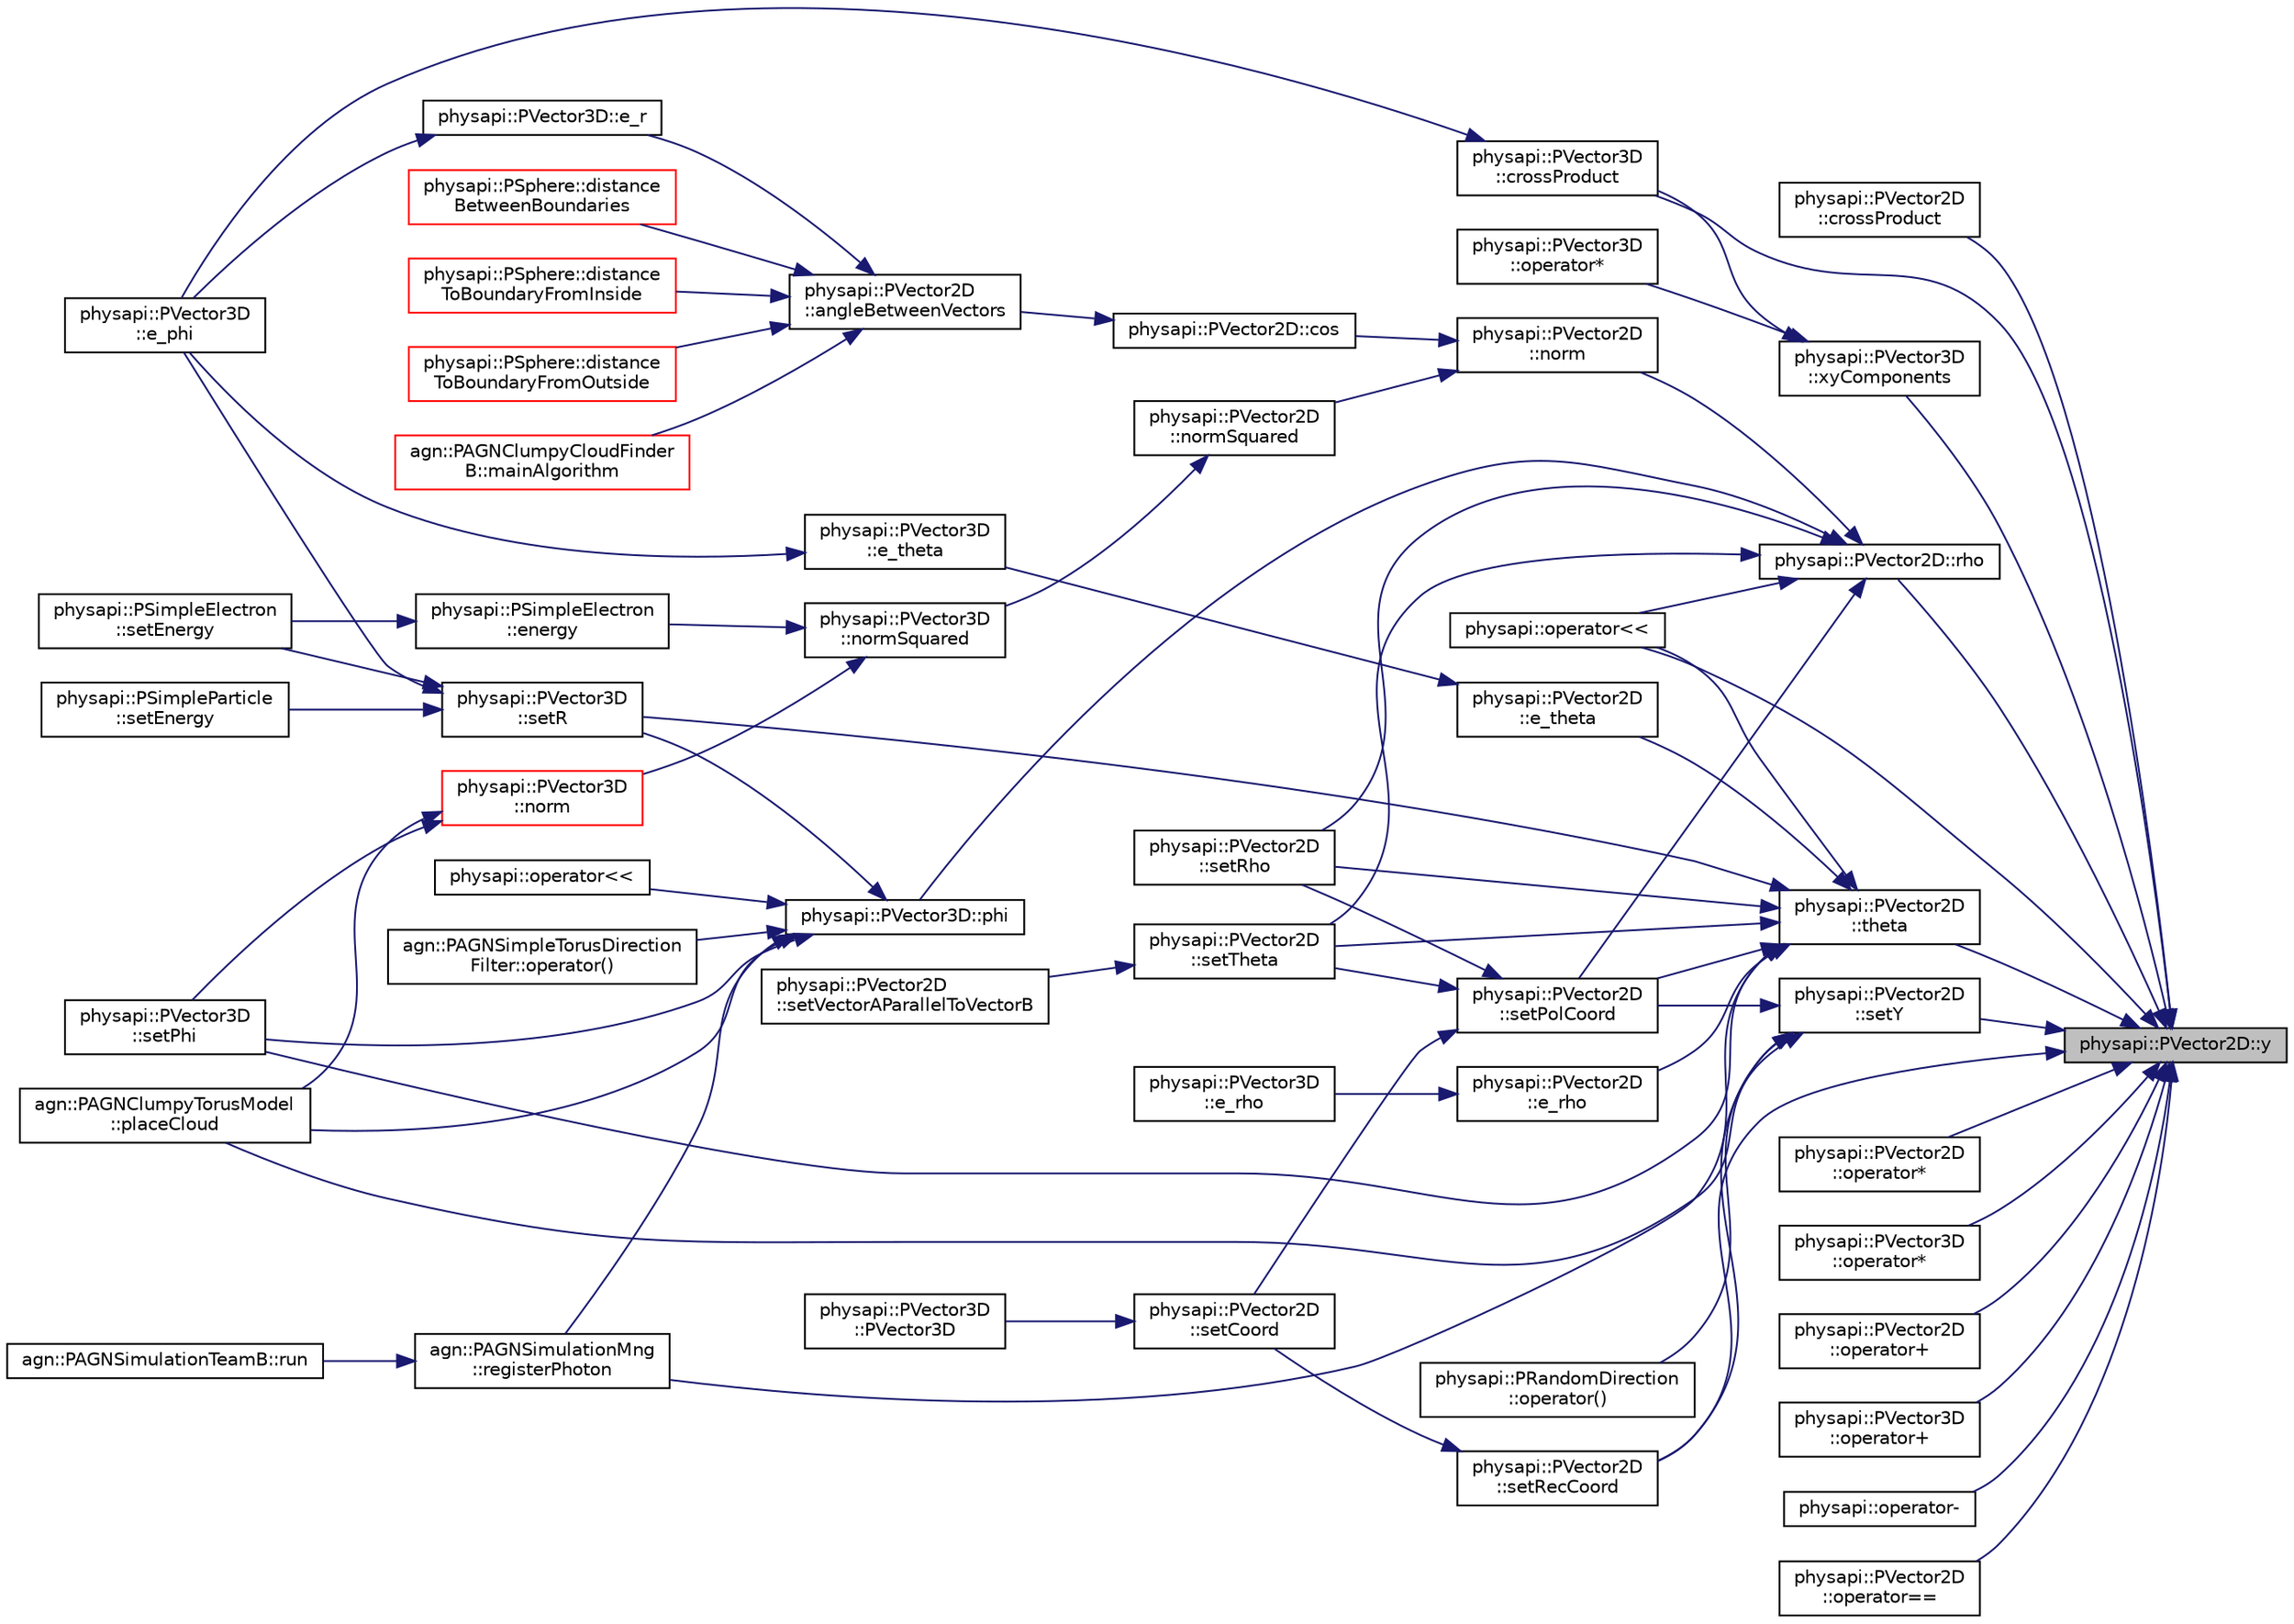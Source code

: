 digraph "physapi::PVector2D::y"
{
 // LATEX_PDF_SIZE
  edge [fontname="Helvetica",fontsize="10",labelfontname="Helvetica",labelfontsize="10"];
  node [fontname="Helvetica",fontsize="10",shape=record];
  rankdir="RL";
  Node1 [label="physapi::PVector2D::y",height=0.2,width=0.4,color="black", fillcolor="grey75", style="filled", fontcolor="black",tooltip="Get the y coordinate."];
  Node1 -> Node2 [dir="back",color="midnightblue",fontsize="10",style="solid",fontname="Helvetica"];
  Node2 [label="physapi::PVector2D\l::crossProduct",height=0.2,width=0.4,color="black", fillcolor="white", style="filled",URL="$classphysapi_1_1_p_vector2_d.html#a11df58f0191454f79c974a55131b6632",tooltip="Floating point value of the cross product of two 2D-vectors on the XY plane."];
  Node1 -> Node3 [dir="back",color="midnightblue",fontsize="10",style="solid",fontname="Helvetica"];
  Node3 [label="physapi::PVector3D\l::crossProduct",height=0.2,width=0.4,color="black", fillcolor="white", style="filled",URL="$classphysapi_1_1_p_vector3_d.html#ab44b6cd32c827e03b162f57532365b3c",tooltip="Calculates the cross product of two 3d vectors."];
  Node3 -> Node4 [dir="back",color="midnightblue",fontsize="10",style="solid",fontname="Helvetica"];
  Node4 [label="physapi::PVector3D\l::e_phi",height=0.2,width=0.4,color="black", fillcolor="white", style="filled",URL="$classphysapi_1_1_p_vector3_d.html#a37b00ddee4484f5eae447a0e8d4c2a39",tooltip="Get the  basis vector in cartesian coordinates."];
  Node1 -> Node5 [dir="back",color="midnightblue",fontsize="10",style="solid",fontname="Helvetica"];
  Node5 [label="physapi::PVector2D\l::operator*",height=0.2,width=0.4,color="black", fillcolor="white", style="filled",URL="$classphysapi_1_1_p_vector2_d.html#aedd88e36443f2f391e0bef3b1ac834f5",tooltip="Vector multiplication of 2D-vectors."];
  Node1 -> Node6 [dir="back",color="midnightblue",fontsize="10",style="solid",fontname="Helvetica"];
  Node6 [label="physapi::PVector3D\l::operator*",height=0.2,width=0.4,color="black", fillcolor="white", style="filled",URL="$classphysapi_1_1_p_vector3_d.html#a99a79c68187441dbabe8db12bc8c0da1",tooltip="Multiplication of a 3D-vector by a number."];
  Node1 -> Node7 [dir="back",color="midnightblue",fontsize="10",style="solid",fontname="Helvetica"];
  Node7 [label="physapi::PVector2D\l::operator+",height=0.2,width=0.4,color="black", fillcolor="white", style="filled",URL="$classphysapi_1_1_p_vector2_d.html#afb0742ef8f9eacb596c6ccc6f08af4b7",tooltip="Addition of 2D-vectors."];
  Node1 -> Node8 [dir="back",color="midnightblue",fontsize="10",style="solid",fontname="Helvetica"];
  Node8 [label="physapi::PVector3D\l::operator+",height=0.2,width=0.4,color="black", fillcolor="white", style="filled",URL="$classphysapi_1_1_p_vector3_d.html#ae33054e739d01d247ac487471fd9d5a4",tooltip="Addition of 3D-vectors."];
  Node1 -> Node9 [dir="back",color="midnightblue",fontsize="10",style="solid",fontname="Helvetica"];
  Node9 [label="physapi::operator-",height=0.2,width=0.4,color="black", fillcolor="white", style="filled",URL="$namespacephysapi.html#a4de1fb04ab6f00a50fdbbb07ee784045",tooltip=" "];
  Node1 -> Node10 [dir="back",color="midnightblue",fontsize="10",style="solid",fontname="Helvetica"];
  Node10 [label="physapi::operator\<\<",height=0.2,width=0.4,color="black", fillcolor="white", style="filled",URL="$namespacephysapi.html#a189550ce8aba91af42b052d4d1869c41",tooltip=" "];
  Node1 -> Node11 [dir="back",color="midnightblue",fontsize="10",style="solid",fontname="Helvetica"];
  Node11 [label="physapi::PVector2D\l::operator==",height=0.2,width=0.4,color="black", fillcolor="white", style="filled",URL="$classphysapi_1_1_p_vector2_d.html#a0ad44769c81d1e883c951e90153a1dc1",tooltip="Determines if two vectors are equal."];
  Node1 -> Node12 [dir="back",color="midnightblue",fontsize="10",style="solid",fontname="Helvetica"];
  Node12 [label="physapi::PVector2D::rho",height=0.2,width=0.4,color="black", fillcolor="white", style="filled",URL="$classphysapi_1_1_p_vector2_d.html#af6fa628381013afe9cf5b9e97c7a3a8d",tooltip="Get the  coordinate."];
  Node12 -> Node13 [dir="back",color="midnightblue",fontsize="10",style="solid",fontname="Helvetica"];
  Node13 [label="physapi::PVector2D\l::norm",height=0.2,width=0.4,color="black", fillcolor="white", style="filled",URL="$classphysapi_1_1_p_vector2_d.html#a93ca53c4e2c71d2b312f59cbc069de14",tooltip="Get the norm of the vector."];
  Node13 -> Node14 [dir="back",color="midnightblue",fontsize="10",style="solid",fontname="Helvetica"];
  Node14 [label="physapi::PVector2D::cos",height=0.2,width=0.4,color="black", fillcolor="white", style="filled",URL="$classphysapi_1_1_p_vector2_d.html#aa0167d443f83fb9822a04401654f22c1",tooltip="Calculates the cosine of the angle between two vectors."];
  Node14 -> Node15 [dir="back",color="midnightblue",fontsize="10",style="solid",fontname="Helvetica"];
  Node15 [label="physapi::PVector2D\l::angleBetweenVectors",height=0.2,width=0.4,color="black", fillcolor="white", style="filled",URL="$classphysapi_1_1_p_vector2_d.html#aafb821d3f298542106323af5ff076be1",tooltip="Calculates the angle  between two vectors."];
  Node15 -> Node16 [dir="back",color="midnightblue",fontsize="10",style="solid",fontname="Helvetica"];
  Node16 [label="physapi::PSphere::distance\lBetweenBoundaries",height=0.2,width=0.4,color="red", fillcolor="white", style="filled",URL="$classphysapi_1_1_p_sphere.html#a9620a9bf73a2fbac24c701487921a5ae",tooltip="Get the distance from one boundary to another on the given line."];
  Node15 -> Node18 [dir="back",color="midnightblue",fontsize="10",style="solid",fontname="Helvetica"];
  Node18 [label="physapi::PSphere::distance\lToBoundaryFromInside",height=0.2,width=0.4,color="red", fillcolor="white", style="filled",URL="$classphysapi_1_1_p_sphere.html#aa6666b385c620c468e6fae456c22f38c",tooltip="Get the distance to the geometry's boundaries from an inside point."];
  Node15 -> Node21 [dir="back",color="midnightblue",fontsize="10",style="solid",fontname="Helvetica"];
  Node21 [label="physapi::PSphere::distance\lToBoundaryFromOutside",height=0.2,width=0.4,color="red", fillcolor="white", style="filled",URL="$classphysapi_1_1_p_sphere.html#a33ee0588a73fe7f1e55be847b94ec3b5",tooltip="Get the distance to the geometry's boundaries from an outside point."];
  Node15 -> Node23 [dir="back",color="midnightblue",fontsize="10",style="solid",fontname="Helvetica"];
  Node23 [label="physapi::PVector3D::e_r",height=0.2,width=0.4,color="black", fillcolor="white", style="filled",URL="$classphysapi_1_1_p_vector3_d.html#a7fe821abd771d6f47dd3b48277b1f4d2",tooltip="Get the  basis vector in cartesian coordinates."];
  Node23 -> Node4 [dir="back",color="midnightblue",fontsize="10",style="solid",fontname="Helvetica"];
  Node15 -> Node24 [dir="back",color="midnightblue",fontsize="10",style="solid",fontname="Helvetica"];
  Node24 [label="agn::PAGNClumpyCloudFinder\lB::mainAlgorithm",height=0.2,width=0.4,color="red", fillcolor="white", style="filled",URL="$classagn_1_1_p_a_g_n_clumpy_cloud_finder_b.html#a09d0d73a4bdc042b4484a6816d4660e4",tooltip=" "];
  Node13 -> Node26 [dir="back",color="midnightblue",fontsize="10",style="solid",fontname="Helvetica"];
  Node26 [label="physapi::PVector2D\l::normSquared",height=0.2,width=0.4,color="black", fillcolor="white", style="filled",URL="$classphysapi_1_1_p_vector2_d.html#a492aecd7fdfd137de2efaf5a8eaa2fe4",tooltip="Get the squared of the vector's norm."];
  Node26 -> Node27 [dir="back",color="midnightblue",fontsize="10",style="solid",fontname="Helvetica"];
  Node27 [label="physapi::PVector3D\l::normSquared",height=0.2,width=0.4,color="black", fillcolor="white", style="filled",URL="$classphysapi_1_1_p_vector3_d.html#a0424c2400c2ca9c8dc478317ce0378ca",tooltip="Get the squared of the vector's norm."];
  Node27 -> Node28 [dir="back",color="midnightblue",fontsize="10",style="solid",fontname="Helvetica"];
  Node28 [label="physapi::PSimpleElectron\l::energy",height=0.2,width=0.4,color="black", fillcolor="white", style="filled",URL="$classphysapi_1_1_p_simple_electron.html#a6cf4d5324d94e802fce30cc39bbc4e88",tooltip="Get the electron's energy."];
  Node28 -> Node29 [dir="back",color="midnightblue",fontsize="10",style="solid",fontname="Helvetica"];
  Node29 [label="physapi::PSimpleElectron\l::setEnergy",height=0.2,width=0.4,color="black", fillcolor="white", style="filled",URL="$classphysapi_1_1_p_simple_electron.html#a7f563d2deab9ca8b36402bcee89a9825",tooltip="Set the electron's energy."];
  Node27 -> Node30 [dir="back",color="midnightblue",fontsize="10",style="solid",fontname="Helvetica"];
  Node30 [label="physapi::PVector3D\l::norm",height=0.2,width=0.4,color="red", fillcolor="white", style="filled",URL="$classphysapi_1_1_p_vector3_d.html#a17511cdd903682998726d8cc552ff697",tooltip="Get the norm of the vector."];
  Node30 -> Node39 [dir="back",color="midnightblue",fontsize="10",style="solid",fontname="Helvetica"];
  Node39 [label="agn::PAGNClumpyTorusModel\l::placeCloud",height=0.2,width=0.4,color="black", fillcolor="white", style="filled",URL="$classagn_1_1_p_a_g_n_clumpy_torus_model.html#a2d05a0ec848baf944d0eba2939593911",tooltip=" "];
  Node30 -> Node49 [dir="back",color="midnightblue",fontsize="10",style="solid",fontname="Helvetica"];
  Node49 [label="physapi::PVector3D\l::setPhi",height=0.2,width=0.4,color="black", fillcolor="white", style="filled",URL="$classphysapi_1_1_p_vector3_d.html#add9315ba6ef669c884340d340bf197a8",tooltip="Set a new  coordinate."];
  Node12 -> Node10 [dir="back",color="midnightblue",fontsize="10",style="solid",fontname="Helvetica"];
  Node12 -> Node51 [dir="back",color="midnightblue",fontsize="10",style="solid",fontname="Helvetica"];
  Node51 [label="physapi::PVector3D::phi",height=0.2,width=0.4,color="black", fillcolor="white", style="filled",URL="$classphysapi_1_1_p_vector3_d.html#afcc069b3f3e741c3a77cfd1b41cc9939",tooltip="Get the  spherical coordinate."];
  Node51 -> Node52 [dir="back",color="midnightblue",fontsize="10",style="solid",fontname="Helvetica"];
  Node52 [label="agn::PAGNSimpleTorusDirection\lFilter::operator()",height=0.2,width=0.4,color="black", fillcolor="white", style="filled",URL="$classagn_1_1_p_a_g_n_simple_torus_direction_filter.html#a10dbc30f04236ea5457808241d1c6de4",tooltip=" "];
  Node51 -> Node41 [dir="back",color="midnightblue",fontsize="10",style="solid",fontname="Helvetica"];
  Node41 [label="physapi::operator\<\<",height=0.2,width=0.4,color="black", fillcolor="white", style="filled",URL="$namespacephysapi.html#a53ec1be07c7eb9d9a7bec2a886a7e3bb",tooltip=" "];
  Node51 -> Node39 [dir="back",color="midnightblue",fontsize="10",style="solid",fontname="Helvetica"];
  Node51 -> Node34 [dir="back",color="midnightblue",fontsize="10",style="solid",fontname="Helvetica"];
  Node34 [label="agn::PAGNSimulationMng\l::registerPhoton",height=0.2,width=0.4,color="black", fillcolor="white", style="filled",URL="$classagn_1_1_p_a_g_n_simulation_mng.html#a3eb153c6b9676621da4729bb5f6140f7",tooltip=" "];
  Node34 -> Node35 [dir="back",color="midnightblue",fontsize="10",style="solid",fontname="Helvetica"];
  Node35 [label="agn::PAGNSimulationTeamB::run",height=0.2,width=0.4,color="black", fillcolor="white", style="filled",URL="$classagn_1_1_p_a_g_n_simulation_team_b.html#ac731744118677ec55c1f0bd457b3e2ce",tooltip=" "];
  Node51 -> Node49 [dir="back",color="midnightblue",fontsize="10",style="solid",fontname="Helvetica"];
  Node51 -> Node42 [dir="back",color="midnightblue",fontsize="10",style="solid",fontname="Helvetica"];
  Node42 [label="physapi::PVector3D\l::setR",height=0.2,width=0.4,color="black", fillcolor="white", style="filled",URL="$classphysapi_1_1_p_vector3_d.html#a07b5836d7759f1d82914ac02988c173b",tooltip="Set the r coordinate, i.e. the norm of the vector."];
  Node42 -> Node4 [dir="back",color="midnightblue",fontsize="10",style="solid",fontname="Helvetica"];
  Node42 -> Node29 [dir="back",color="midnightblue",fontsize="10",style="solid",fontname="Helvetica"];
  Node42 -> Node43 [dir="back",color="midnightblue",fontsize="10",style="solid",fontname="Helvetica"];
  Node43 [label="physapi::PSimpleParticle\l::setEnergy",height=0.2,width=0.4,color="black", fillcolor="white", style="filled",URL="$classphysapi_1_1_p_simple_particle.html#aa6d8185137ad45f73b653f2f356b88c5",tooltip="Set the particle's energy."];
  Node12 -> Node53 [dir="back",color="midnightblue",fontsize="10",style="solid",fontname="Helvetica"];
  Node53 [label="physapi::PVector2D\l::setPolCoord",height=0.2,width=0.4,color="black", fillcolor="white", style="filled",URL="$classphysapi_1_1_p_vector2_d.html#a17d53237cfa5a20e26f70cced0015962",tooltip="Set the coordinates , ."];
  Node53 -> Node54 [dir="back",color="midnightblue",fontsize="10",style="solid",fontname="Helvetica"];
  Node54 [label="physapi::PVector2D\l::setCoord",height=0.2,width=0.4,color="black", fillcolor="white", style="filled",URL="$classphysapi_1_1_p_vector2_d.html#ae1b7752437c2c30b48ff4f40f0e84e78",tooltip="Set new coordinates (x, y) or ( , )."];
  Node54 -> Node55 [dir="back",color="midnightblue",fontsize="10",style="solid",fontname="Helvetica"];
  Node55 [label="physapi::PVector3D\l::PVector3D",height=0.2,width=0.4,color="black", fillcolor="white", style="filled",URL="$classphysapi_1_1_p_vector3_d.html#a4d219a6a7ea9fd6d76ed27e01f5d12d7",tooltip="Construct a new 3D-vector with the specified coordinates."];
  Node53 -> Node56 [dir="back",color="midnightblue",fontsize="10",style="solid",fontname="Helvetica"];
  Node56 [label="physapi::PVector2D\l::setRho",height=0.2,width=0.4,color="black", fillcolor="white", style="filled",URL="$classphysapi_1_1_p_vector2_d.html#a82a68974596e56dad0ac18c283e56f0f",tooltip="Set a new  coordinate."];
  Node53 -> Node57 [dir="back",color="midnightblue",fontsize="10",style="solid",fontname="Helvetica"];
  Node57 [label="physapi::PVector2D\l::setTheta",height=0.2,width=0.4,color="black", fillcolor="white", style="filled",URL="$classphysapi_1_1_p_vector2_d.html#a1e3cd130f4a6d2fe0c2439351ee7c9b5",tooltip="Set a new  coordinate."];
  Node57 -> Node58 [dir="back",color="midnightblue",fontsize="10",style="solid",fontname="Helvetica"];
  Node58 [label="physapi::PVector2D\l::setVectorAParallelToVectorB",height=0.2,width=0.4,color="black", fillcolor="white", style="filled",URL="$classphysapi_1_1_p_vector2_d.html#a5f4cdf71873b7c29f5bc12bf344c7cd9",tooltip="Set the Vector A Parallel To Vector B."];
  Node12 -> Node56 [dir="back",color="midnightblue",fontsize="10",style="solid",fontname="Helvetica"];
  Node12 -> Node57 [dir="back",color="midnightblue",fontsize="10",style="solid",fontname="Helvetica"];
  Node1 -> Node59 [dir="back",color="midnightblue",fontsize="10",style="solid",fontname="Helvetica"];
  Node59 [label="physapi::PVector2D\l::setRecCoord",height=0.2,width=0.4,color="black", fillcolor="white", style="filled",URL="$classphysapi_1_1_p_vector2_d.html#ae218483bca5e4aeb4f00a15260d5bc55",tooltip="Set the coordinates x,y."];
  Node59 -> Node54 [dir="back",color="midnightblue",fontsize="10",style="solid",fontname="Helvetica"];
  Node1 -> Node60 [dir="back",color="midnightblue",fontsize="10",style="solid",fontname="Helvetica"];
  Node60 [label="physapi::PVector2D\l::setY",height=0.2,width=0.4,color="black", fillcolor="white", style="filled",URL="$classphysapi_1_1_p_vector2_d.html#a97efe616e6da1b05303a95bb183f46a2",tooltip="Set a new y coordinate."];
  Node60 -> Node61 [dir="back",color="midnightblue",fontsize="10",style="solid",fontname="Helvetica"];
  Node61 [label="physapi::PRandomDirection\l::operator()",height=0.2,width=0.4,color="black", fillcolor="white", style="filled",URL="$classphysapi_1_1_p_random_direction.html#adedc6ed68e15bd13cab8bf482267f6ee",tooltip="Set a random direction to a 3d vector."];
  Node60 -> Node39 [dir="back",color="midnightblue",fontsize="10",style="solid",fontname="Helvetica"];
  Node60 -> Node53 [dir="back",color="midnightblue",fontsize="10",style="solid",fontname="Helvetica"];
  Node60 -> Node59 [dir="back",color="midnightblue",fontsize="10",style="solid",fontname="Helvetica"];
  Node1 -> Node62 [dir="back",color="midnightblue",fontsize="10",style="solid",fontname="Helvetica"];
  Node62 [label="physapi::PVector2D\l::theta",height=0.2,width=0.4,color="black", fillcolor="white", style="filled",URL="$classphysapi_1_1_p_vector2_d.html#ae3f8992ec4806815ed072fb4dc16aa38",tooltip="Get the  coordinate."];
  Node62 -> Node63 [dir="back",color="midnightblue",fontsize="10",style="solid",fontname="Helvetica"];
  Node63 [label="physapi::PVector2D\l::e_rho",height=0.2,width=0.4,color="black", fillcolor="white", style="filled",URL="$classphysapi_1_1_p_vector2_d.html#acc93d0621814fd75f0129828d87dacf0",tooltip="Get the  basis vector in cartesian coordinates."];
  Node63 -> Node64 [dir="back",color="midnightblue",fontsize="10",style="solid",fontname="Helvetica"];
  Node64 [label="physapi::PVector3D\l::e_rho",height=0.2,width=0.4,color="black", fillcolor="white", style="filled",URL="$classphysapi_1_1_p_vector3_d.html#a0741f13feb0438f3a7af0c16a60d28fc",tooltip="Get the  basis vector in cartesian coordinates."];
  Node62 -> Node65 [dir="back",color="midnightblue",fontsize="10",style="solid",fontname="Helvetica"];
  Node65 [label="physapi::PVector2D\l::e_theta",height=0.2,width=0.4,color="black", fillcolor="white", style="filled",URL="$classphysapi_1_1_p_vector2_d.html#a65061ad2048259cf430d25ec23f3f8ba",tooltip="Get the  basis vector in cartesian coordinates."];
  Node65 -> Node66 [dir="back",color="midnightblue",fontsize="10",style="solid",fontname="Helvetica"];
  Node66 [label="physapi::PVector3D\l::e_theta",height=0.2,width=0.4,color="black", fillcolor="white", style="filled",URL="$classphysapi_1_1_p_vector3_d.html#ac925dc8dd82704807a08f4a15162c543",tooltip="Get the  basis vector in cartesian coordinates."];
  Node66 -> Node4 [dir="back",color="midnightblue",fontsize="10",style="solid",fontname="Helvetica"];
  Node62 -> Node10 [dir="back",color="midnightblue",fontsize="10",style="solid",fontname="Helvetica"];
  Node62 -> Node34 [dir="back",color="midnightblue",fontsize="10",style="solid",fontname="Helvetica"];
  Node62 -> Node49 [dir="back",color="midnightblue",fontsize="10",style="solid",fontname="Helvetica"];
  Node62 -> Node53 [dir="back",color="midnightblue",fontsize="10",style="solid",fontname="Helvetica"];
  Node62 -> Node42 [dir="back",color="midnightblue",fontsize="10",style="solid",fontname="Helvetica"];
  Node62 -> Node56 [dir="back",color="midnightblue",fontsize="10",style="solid",fontname="Helvetica"];
  Node62 -> Node57 [dir="back",color="midnightblue",fontsize="10",style="solid",fontname="Helvetica"];
  Node1 -> Node67 [dir="back",color="midnightblue",fontsize="10",style="solid",fontname="Helvetica"];
  Node67 [label="physapi::PVector3D\l::xyComponents",height=0.2,width=0.4,color="black", fillcolor="white", style="filled",URL="$classphysapi_1_1_p_vector3_d.html#ab8feefe0f1130441d69586fbdd707e20",tooltip="Get the XY components as a PVector2D."];
  Node67 -> Node3 [dir="back",color="midnightblue",fontsize="10",style="solid",fontname="Helvetica"];
  Node67 -> Node68 [dir="back",color="midnightblue",fontsize="10",style="solid",fontname="Helvetica"];
  Node68 [label="physapi::PVector3D\l::operator*",height=0.2,width=0.4,color="black", fillcolor="white", style="filled",URL="$classphysapi_1_1_p_vector3_d.html#acf5dd4969c9cb448f983f69a197dbcb3",tooltip="Vector multiplication of 3D-vectors."];
}
